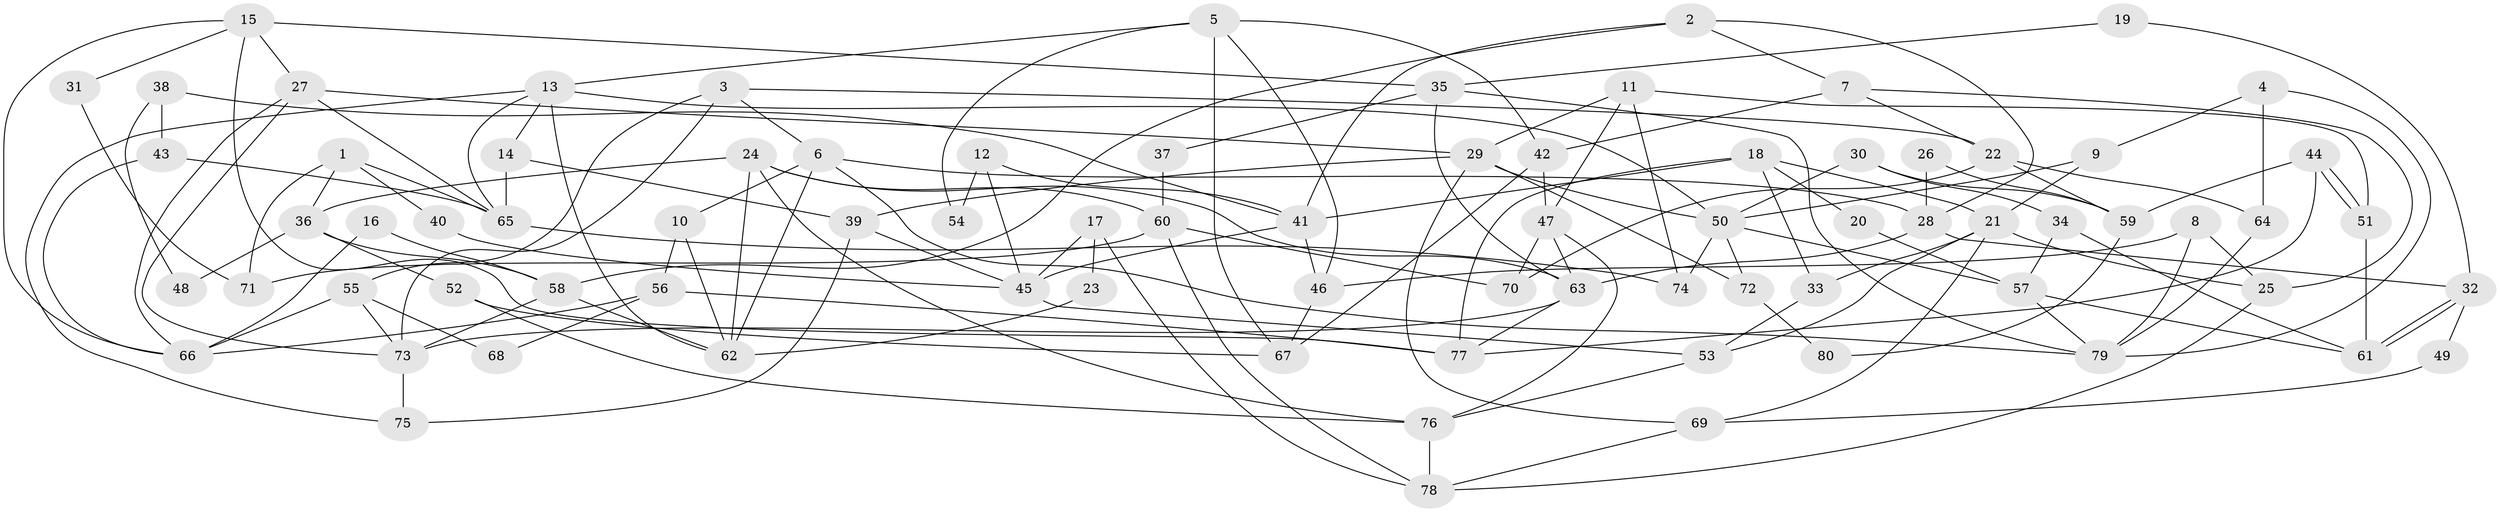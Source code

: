 // coarse degree distribution, {3: 0.25, 1: 0.03125, 4: 0.125, 2: 0.15625, 5: 0.1875, 6: 0.03125, 7: 0.125, 9: 0.03125, 10: 0.03125, 8: 0.03125}
// Generated by graph-tools (version 1.1) at 2025/54/03/04/25 21:54:59]
// undirected, 80 vertices, 160 edges
graph export_dot {
graph [start="1"]
  node [color=gray90,style=filled];
  1;
  2;
  3;
  4;
  5;
  6;
  7;
  8;
  9;
  10;
  11;
  12;
  13;
  14;
  15;
  16;
  17;
  18;
  19;
  20;
  21;
  22;
  23;
  24;
  25;
  26;
  27;
  28;
  29;
  30;
  31;
  32;
  33;
  34;
  35;
  36;
  37;
  38;
  39;
  40;
  41;
  42;
  43;
  44;
  45;
  46;
  47;
  48;
  49;
  50;
  51;
  52;
  53;
  54;
  55;
  56;
  57;
  58;
  59;
  60;
  61;
  62;
  63;
  64;
  65;
  66;
  67;
  68;
  69;
  70;
  71;
  72;
  73;
  74;
  75;
  76;
  77;
  78;
  79;
  80;
  1 -- 36;
  1 -- 65;
  1 -- 40;
  1 -- 71;
  2 -- 7;
  2 -- 58;
  2 -- 28;
  2 -- 41;
  3 -- 73;
  3 -- 6;
  3 -- 22;
  3 -- 55;
  4 -- 79;
  4 -- 64;
  4 -- 9;
  5 -- 13;
  5 -- 42;
  5 -- 46;
  5 -- 54;
  5 -- 67;
  6 -- 62;
  6 -- 28;
  6 -- 10;
  6 -- 79;
  7 -- 22;
  7 -- 42;
  7 -- 25;
  8 -- 25;
  8 -- 46;
  8 -- 79;
  9 -- 50;
  9 -- 21;
  10 -- 56;
  10 -- 62;
  11 -- 47;
  11 -- 74;
  11 -- 29;
  11 -- 51;
  12 -- 45;
  12 -- 41;
  12 -- 54;
  13 -- 65;
  13 -- 62;
  13 -- 14;
  13 -- 50;
  13 -- 75;
  14 -- 39;
  14 -- 65;
  15 -- 66;
  15 -- 77;
  15 -- 27;
  15 -- 31;
  15 -- 35;
  16 -- 58;
  16 -- 66;
  17 -- 45;
  17 -- 78;
  17 -- 23;
  18 -- 33;
  18 -- 21;
  18 -- 20;
  18 -- 41;
  18 -- 77;
  19 -- 35;
  19 -- 32;
  20 -- 57;
  21 -- 53;
  21 -- 25;
  21 -- 33;
  21 -- 69;
  22 -- 70;
  22 -- 59;
  22 -- 64;
  23 -- 62;
  24 -- 63;
  24 -- 36;
  24 -- 60;
  24 -- 62;
  24 -- 76;
  25 -- 78;
  26 -- 59;
  26 -- 28;
  27 -- 29;
  27 -- 65;
  27 -- 66;
  27 -- 73;
  28 -- 63;
  28 -- 32;
  29 -- 50;
  29 -- 39;
  29 -- 69;
  29 -- 72;
  30 -- 34;
  30 -- 50;
  30 -- 59;
  31 -- 71;
  32 -- 61;
  32 -- 61;
  32 -- 49;
  33 -- 53;
  34 -- 61;
  34 -- 57;
  35 -- 79;
  35 -- 37;
  35 -- 63;
  36 -- 52;
  36 -- 58;
  36 -- 48;
  37 -- 60;
  38 -- 41;
  38 -- 43;
  38 -- 48;
  39 -- 75;
  39 -- 45;
  40 -- 45;
  41 -- 45;
  41 -- 46;
  42 -- 47;
  42 -- 67;
  43 -- 65;
  43 -- 66;
  44 -- 51;
  44 -- 51;
  44 -- 59;
  44 -- 77;
  45 -- 53;
  46 -- 67;
  47 -- 63;
  47 -- 76;
  47 -- 70;
  49 -- 69;
  50 -- 57;
  50 -- 72;
  50 -- 74;
  51 -- 61;
  52 -- 67;
  52 -- 76;
  53 -- 76;
  55 -- 73;
  55 -- 66;
  55 -- 68;
  56 -- 77;
  56 -- 66;
  56 -- 68;
  57 -- 79;
  57 -- 61;
  58 -- 73;
  58 -- 62;
  59 -- 80;
  60 -- 78;
  60 -- 70;
  60 -- 71;
  63 -- 77;
  63 -- 73;
  64 -- 79;
  65 -- 74;
  69 -- 78;
  72 -- 80;
  73 -- 75;
  76 -- 78;
}
